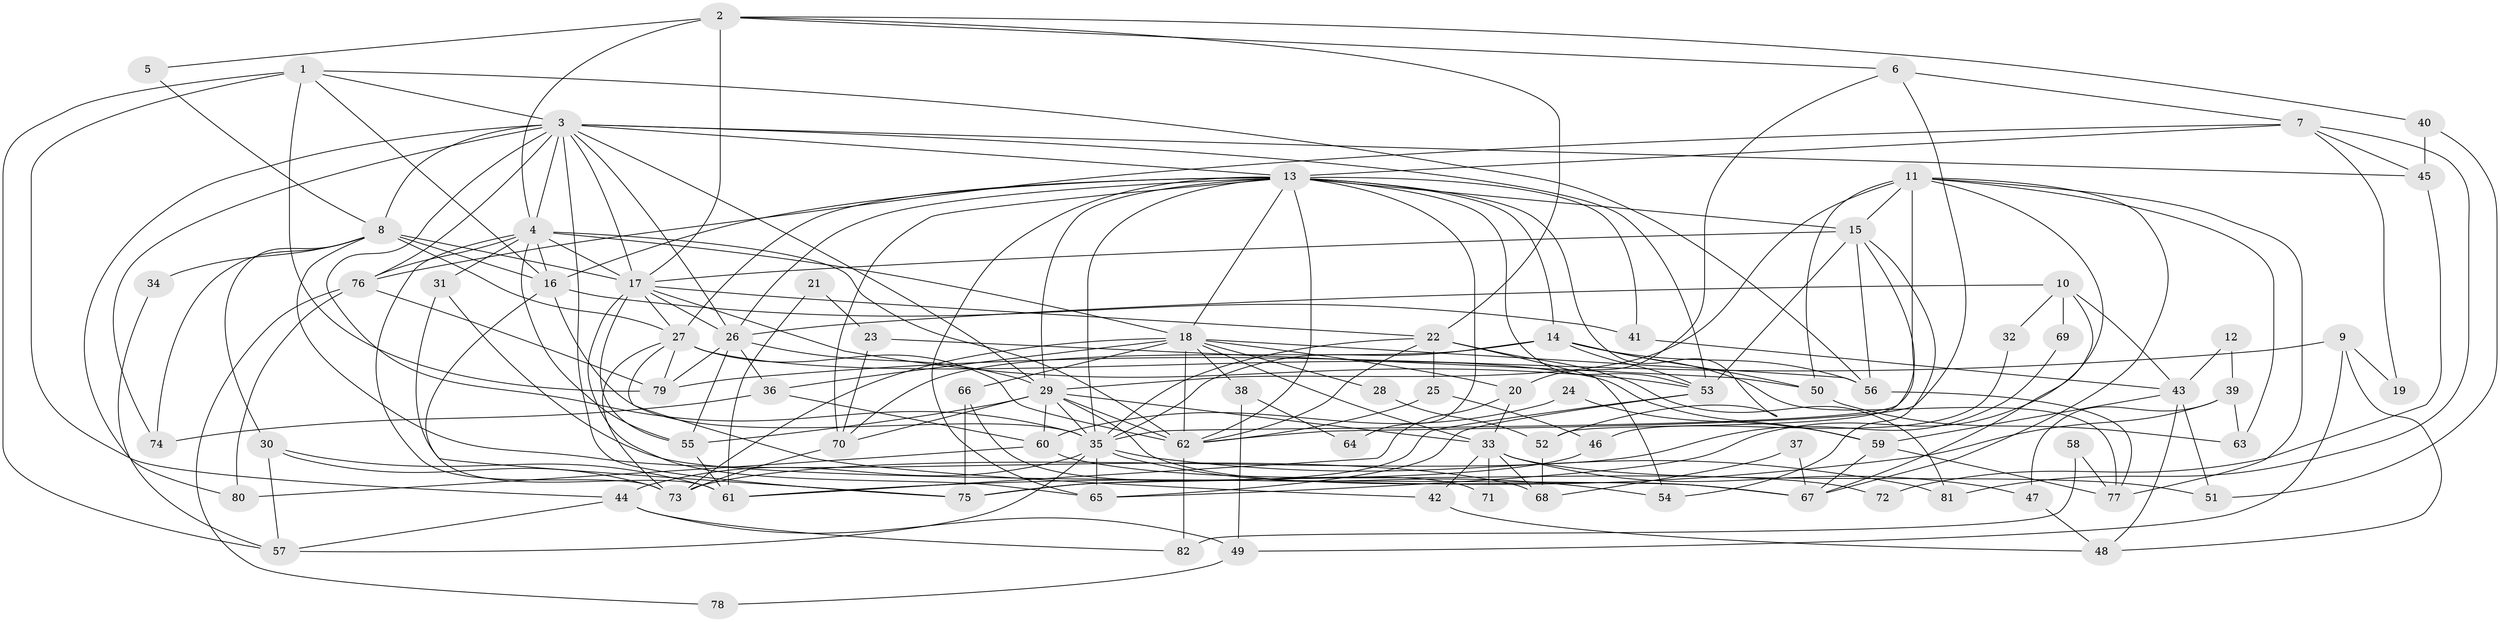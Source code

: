 // original degree distribution, {4: 0.2867647058823529, 2: 0.15441176470588236, 6: 0.09558823529411764, 5: 0.19117647058823528, 3: 0.22794117647058823, 7: 0.029411764705882353, 8: 0.007352941176470588, 9: 0.007352941176470588}
// Generated by graph-tools (version 1.1) at 2025/51/03/04/25 22:51:12]
// undirected, 82 vertices, 204 edges
graph export_dot {
  node [color=gray90,style=filled];
  1;
  2;
  3;
  4;
  5;
  6;
  7;
  8;
  9;
  10;
  11;
  12;
  13;
  14;
  15;
  16;
  17;
  18;
  19;
  20;
  21;
  22;
  23;
  24;
  25;
  26;
  27;
  28;
  29;
  30;
  31;
  32;
  33;
  34;
  35;
  36;
  37;
  38;
  39;
  40;
  41;
  42;
  43;
  44;
  45;
  46;
  47;
  48;
  49;
  50;
  51;
  52;
  53;
  54;
  55;
  56;
  57;
  58;
  59;
  60;
  61;
  62;
  63;
  64;
  65;
  66;
  67;
  68;
  69;
  70;
  71;
  72;
  73;
  74;
  75;
  76;
  77;
  78;
  79;
  80;
  81;
  82;
  1 -- 3 [weight=1.0];
  1 -- 16 [weight=1.0];
  1 -- 44 [weight=1.0];
  1 -- 56 [weight=1.0];
  1 -- 57 [weight=1.0];
  1 -- 79 [weight=1.0];
  2 -- 4 [weight=1.0];
  2 -- 5 [weight=1.0];
  2 -- 6 [weight=1.0];
  2 -- 17 [weight=2.0];
  2 -- 22 [weight=1.0];
  2 -- 40 [weight=1.0];
  3 -- 4 [weight=2.0];
  3 -- 8 [weight=4.0];
  3 -- 13 [weight=1.0];
  3 -- 17 [weight=5.0];
  3 -- 26 [weight=1.0];
  3 -- 29 [weight=1.0];
  3 -- 35 [weight=1.0];
  3 -- 45 [weight=1.0];
  3 -- 53 [weight=1.0];
  3 -- 74 [weight=1.0];
  3 -- 75 [weight=1.0];
  3 -- 76 [weight=1.0];
  3 -- 80 [weight=1.0];
  4 -- 16 [weight=1.0];
  4 -- 17 [weight=1.0];
  4 -- 18 [weight=1.0];
  4 -- 31 [weight=2.0];
  4 -- 55 [weight=1.0];
  4 -- 62 [weight=1.0];
  4 -- 73 [weight=1.0];
  4 -- 76 [weight=1.0];
  5 -- 8 [weight=1.0];
  6 -- 7 [weight=1.0];
  6 -- 20 [weight=1.0];
  6 -- 62 [weight=1.0];
  7 -- 13 [weight=1.0];
  7 -- 19 [weight=1.0];
  7 -- 45 [weight=1.0];
  7 -- 76 [weight=1.0];
  7 -- 81 [weight=1.0];
  8 -- 16 [weight=2.0];
  8 -- 17 [weight=1.0];
  8 -- 27 [weight=1.0];
  8 -- 30 [weight=1.0];
  8 -- 34 [weight=1.0];
  8 -- 68 [weight=1.0];
  8 -- 74 [weight=1.0];
  9 -- 19 [weight=1.0];
  9 -- 48 [weight=1.0];
  9 -- 49 [weight=1.0];
  9 -- 79 [weight=1.0];
  10 -- 26 [weight=1.0];
  10 -- 32 [weight=1.0];
  10 -- 43 [weight=1.0];
  10 -- 67 [weight=1.0];
  10 -- 69 [weight=1.0];
  11 -- 15 [weight=1.0];
  11 -- 29 [weight=2.0];
  11 -- 35 [weight=2.0];
  11 -- 50 [weight=1.0];
  11 -- 63 [weight=1.0];
  11 -- 65 [weight=1.0];
  11 -- 67 [weight=1.0];
  11 -- 77 [weight=1.0];
  12 -- 39 [weight=1.0];
  12 -- 43 [weight=1.0];
  13 -- 14 [weight=1.0];
  13 -- 15 [weight=1.0];
  13 -- 16 [weight=1.0];
  13 -- 18 [weight=1.0];
  13 -- 26 [weight=1.0];
  13 -- 27 [weight=1.0];
  13 -- 29 [weight=1.0];
  13 -- 35 [weight=1.0];
  13 -- 41 [weight=1.0];
  13 -- 52 [weight=1.0];
  13 -- 53 [weight=1.0];
  13 -- 62 [weight=1.0];
  13 -- 64 [weight=2.0];
  13 -- 65 [weight=1.0];
  13 -- 70 [weight=1.0];
  14 -- 35 [weight=1.0];
  14 -- 50 [weight=1.0];
  14 -- 53 [weight=1.0];
  14 -- 56 [weight=1.0];
  14 -- 70 [weight=1.0];
  14 -- 77 [weight=1.0];
  15 -- 17 [weight=1.0];
  15 -- 52 [weight=1.0];
  15 -- 53 [weight=1.0];
  15 -- 54 [weight=1.0];
  15 -- 56 [weight=1.0];
  16 -- 35 [weight=2.0];
  16 -- 41 [weight=1.0];
  16 -- 61 [weight=1.0];
  17 -- 22 [weight=1.0];
  17 -- 26 [weight=1.0];
  17 -- 27 [weight=1.0];
  17 -- 53 [weight=1.0];
  17 -- 55 [weight=1.0];
  17 -- 65 [weight=1.0];
  18 -- 20 [weight=1.0];
  18 -- 28 [weight=1.0];
  18 -- 33 [weight=1.0];
  18 -- 36 [weight=1.0];
  18 -- 38 [weight=1.0];
  18 -- 56 [weight=1.0];
  18 -- 62 [weight=1.0];
  18 -- 66 [weight=2.0];
  18 -- 73 [weight=1.0];
  20 -- 33 [weight=1.0];
  20 -- 61 [weight=1.0];
  21 -- 23 [weight=1.0];
  21 -- 61 [weight=1.0];
  22 -- 25 [weight=1.0];
  22 -- 35 [weight=1.0];
  22 -- 54 [weight=1.0];
  22 -- 62 [weight=1.0];
  22 -- 81 [weight=1.0];
  23 -- 50 [weight=1.0];
  23 -- 70 [weight=1.0];
  24 -- 59 [weight=1.0];
  24 -- 60 [weight=1.0];
  25 -- 46 [weight=1.0];
  25 -- 62 [weight=1.0];
  26 -- 29 [weight=1.0];
  26 -- 36 [weight=1.0];
  26 -- 55 [weight=1.0];
  26 -- 79 [weight=1.0];
  27 -- 42 [weight=1.0];
  27 -- 59 [weight=1.0];
  27 -- 62 [weight=1.0];
  27 -- 73 [weight=1.0];
  27 -- 79 [weight=1.0];
  28 -- 52 [weight=1.0];
  29 -- 33 [weight=1.0];
  29 -- 35 [weight=1.0];
  29 -- 55 [weight=1.0];
  29 -- 60 [weight=1.0];
  29 -- 62 [weight=1.0];
  29 -- 67 [weight=1.0];
  29 -- 70 [weight=1.0];
  30 -- 57 [weight=1.0];
  30 -- 61 [weight=1.0];
  30 -- 73 [weight=1.0];
  31 -- 67 [weight=1.0];
  31 -- 75 [weight=1.0];
  32 -- 46 [weight=1.0];
  33 -- 42 [weight=1.0];
  33 -- 47 [weight=1.0];
  33 -- 51 [weight=1.0];
  33 -- 68 [weight=1.0];
  33 -- 71 [weight=1.0];
  34 -- 57 [weight=1.0];
  35 -- 44 [weight=1.0];
  35 -- 54 [weight=1.0];
  35 -- 57 [weight=1.0];
  35 -- 65 [weight=1.0];
  35 -- 81 [weight=1.0];
  36 -- 60 [weight=1.0];
  36 -- 74 [weight=1.0];
  37 -- 67 [weight=1.0];
  37 -- 68 [weight=1.0];
  38 -- 49 [weight=1.0];
  38 -- 64 [weight=1.0];
  39 -- 47 [weight=1.0];
  39 -- 61 [weight=1.0];
  39 -- 63 [weight=1.0];
  40 -- 45 [weight=1.0];
  40 -- 51 [weight=1.0];
  41 -- 43 [weight=1.0];
  42 -- 48 [weight=1.0];
  43 -- 48 [weight=1.0];
  43 -- 51 [weight=1.0];
  43 -- 59 [weight=1.0];
  44 -- 49 [weight=1.0];
  44 -- 57 [weight=1.0];
  44 -- 82 [weight=1.0];
  45 -- 72 [weight=1.0];
  46 -- 75 [weight=1.0];
  47 -- 48 [weight=1.0];
  49 -- 78 [weight=1.0];
  50 -- 63 [weight=1.0];
  52 -- 68 [weight=1.0];
  53 -- 65 [weight=1.0];
  53 -- 75 [weight=1.0];
  55 -- 61 [weight=1.0];
  56 -- 77 [weight=1.0];
  58 -- 77 [weight=1.0];
  58 -- 82 [weight=1.0];
  59 -- 67 [weight=1.0];
  59 -- 77 [weight=1.0];
  60 -- 72 [weight=1.0];
  60 -- 80 [weight=1.0];
  62 -- 82 [weight=2.0];
  66 -- 71 [weight=1.0];
  66 -- 75 [weight=1.0];
  69 -- 73 [weight=1.0];
  70 -- 73 [weight=1.0];
  76 -- 78 [weight=1.0];
  76 -- 79 [weight=1.0];
  76 -- 80 [weight=1.0];
}
